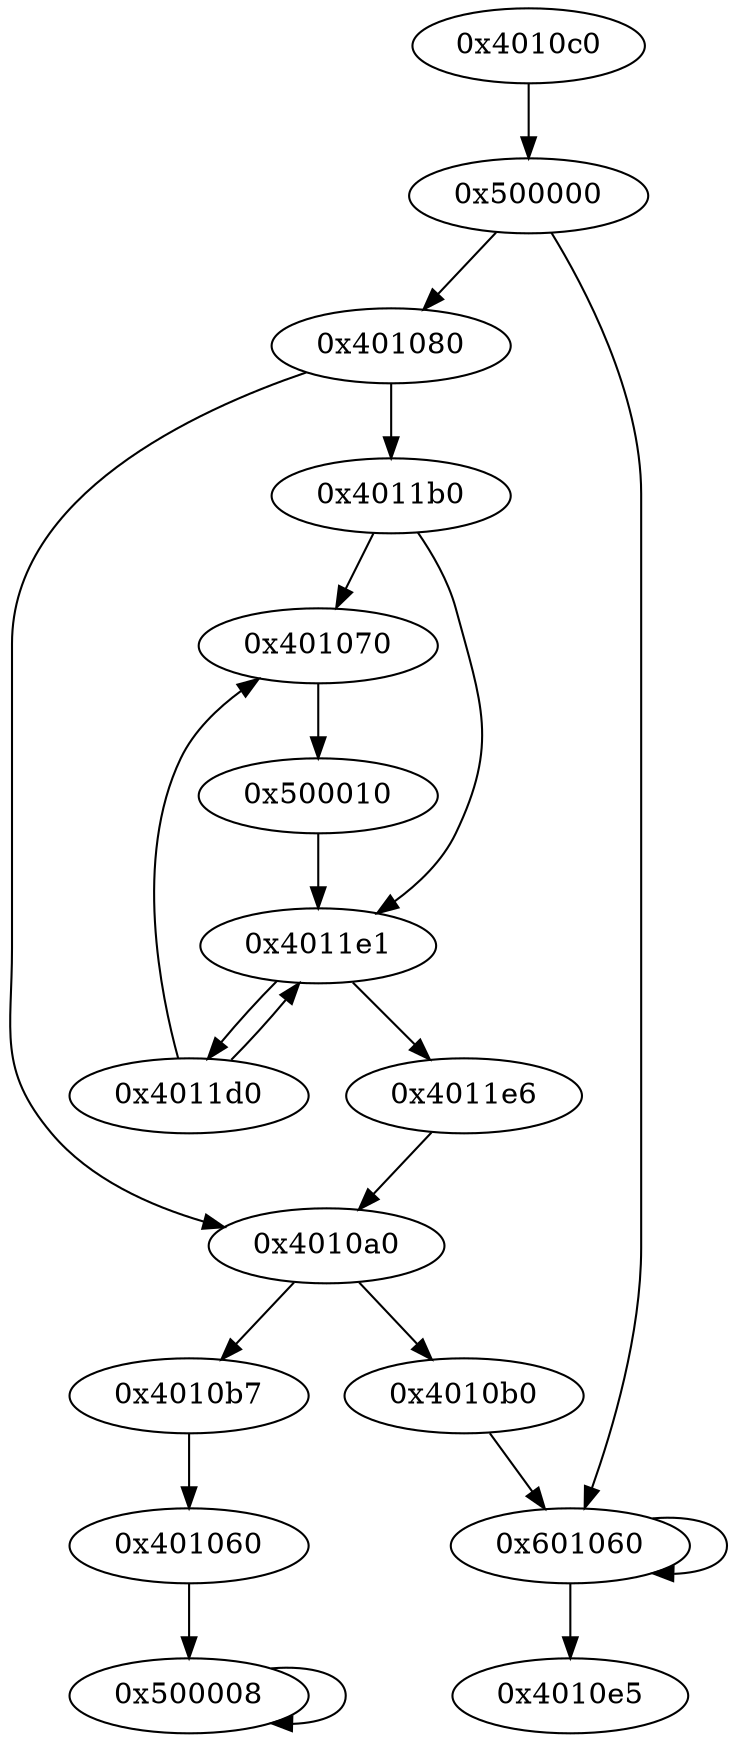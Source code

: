 digraph {
"4010c0" [label="0x4010c0"];
500000 [label="0x500000"];
401080 [label="0x401080"];
"4011b0" [label="0x4011b0"];
401070 [label="0x401070"];
500010 [label="0x500010"];
"4011e1" [label="0x4011e1"];
"4011d0" [label="0x4011d0"];
"4011e6" [label="0x4011e6"];
"4010a0" [label="0x4010a0"];
"4010b0" [label="0x4010b0"];
"4010b7" [label="0x4010b7"];
601060 [label="0x601060"];
401060 [label="0x401060"];
500008 [label="0x500008"];
"4010e5" [label="0x4010e5"];
"4010c0" -> 500000;
500000 -> 401080;
500000 -> 601060;
401080 -> "4011b0";
401080 -> "4010a0";
"4011b0" -> 401070;
"4011b0" -> "4011e1";
401070 -> 500010;
500010 -> "4011e1";
"4011e1" -> "4011d0";
"4011e1" -> "4011e6";
"4011d0" -> 401070;
"4011d0" -> "4011e1";
"4011e6" -> "4010a0";
"4010a0" -> "4010b0";
"4010a0" -> "4010b7";
"4010b0" -> 601060;
"4010b7" -> 401060;
601060 -> 601060;
601060 -> "4010e5";
401060 -> 500008;
500008 -> 500008;
}
